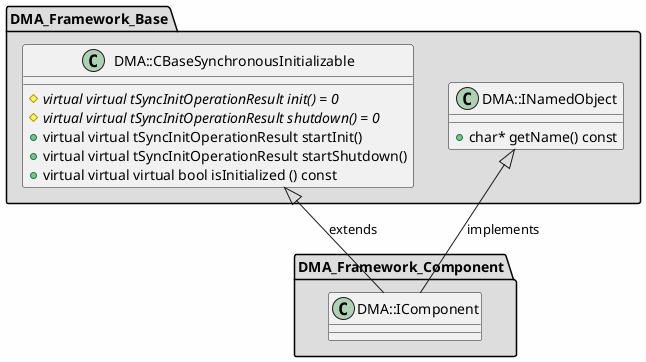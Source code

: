 
@startuml

skinparam backgroundColor #FEFEFE
skinparam wrapWidth 600
package "DMA_Framework_Base" #DDDDDD
{

class "DMA::CBaseSynchronousInitializable"
{
    # {abstract} virtual virtual tSyncInitOperationResult init() = 0
    # {abstract} virtual virtual tSyncInitOperationResult shutdown() = 0
    + virtual virtual tSyncInitOperationResult startInit()
    + virtual virtual tSyncInitOperationResult startShutdown()
    + virtual virtual virtual bool isInitialized () const
}

class "DMA::INamedObject"
{
    + char* getName() const
}

}

package "DMA_Framework_Component" #DDDDDD
{

class "DMA::IComponent"
{
}

}

'====================Inheritance section====================
DMA::CBaseSynchronousInitializable <|-- DMA::IComponent : extends
DMA::INamedObject <|-- DMA::IComponent : implements

@enduml